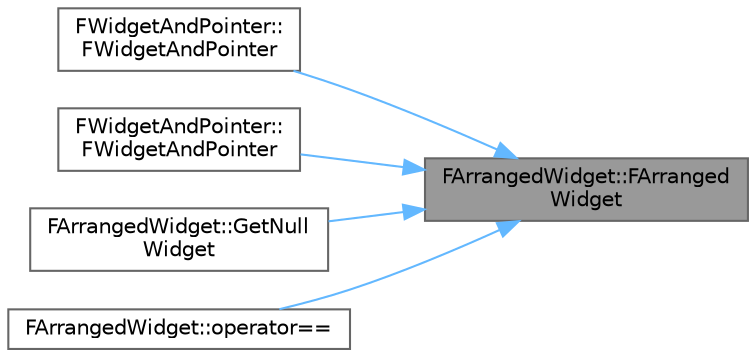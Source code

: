 digraph "FArrangedWidget::FArrangedWidget"
{
 // INTERACTIVE_SVG=YES
 // LATEX_PDF_SIZE
  bgcolor="transparent";
  edge [fontname=Helvetica,fontsize=10,labelfontname=Helvetica,labelfontsize=10];
  node [fontname=Helvetica,fontsize=10,shape=box,height=0.2,width=0.4];
  rankdir="RL";
  Node1 [id="Node000001",label="FArrangedWidget::FArranged\lWidget",height=0.2,width=0.4,color="gray40", fillcolor="grey60", style="filled", fontcolor="black",tooltip=" "];
  Node1 -> Node2 [id="edge1_Node000001_Node000002",dir="back",color="steelblue1",style="solid",tooltip=" "];
  Node2 [id="Node000002",label="FWidgetAndPointer::\lFWidgetAndPointer",height=0.2,width=0.4,color="grey40", fillcolor="white", style="filled",URL="$d4/d9e/structFWidgetAndPointer.html#adb54a8b2cd250905726acac23ed33beb",tooltip=" "];
  Node1 -> Node3 [id="edge2_Node000001_Node000003",dir="back",color="steelblue1",style="solid",tooltip=" "];
  Node3 [id="Node000003",label="FWidgetAndPointer::\lFWidgetAndPointer",height=0.2,width=0.4,color="grey40", fillcolor="white", style="filled",URL="$d4/d9e/structFWidgetAndPointer.html#acf45753ea39a33d6f4000a3b7bdf72e4",tooltip=" "];
  Node1 -> Node4 [id="edge3_Node000001_Node000004",dir="back",color="steelblue1",style="solid",tooltip=" "];
  Node4 [id="Node000004",label="FArrangedWidget::GetNull\lWidget",height=0.2,width=0.4,color="grey40", fillcolor="white", style="filled",URL="$dd/d96/classFArrangedWidget.html#a3802f024d6c3cddae69edc0c20a794a6",tooltip=" "];
  Node1 -> Node5 [id="edge4_Node000001_Node000005",dir="back",color="steelblue1",style="solid",tooltip=" "];
  Node5 [id="Node000005",label="FArrangedWidget::operator==",height=0.2,width=0.4,color="grey40", fillcolor="white", style="filled",URL="$dd/d96/classFArrangedWidget.html#a75ca2da5e2efd95de59075b58216a8c8",tooltip="Compares this widget arrangement with another for equality."];
}
